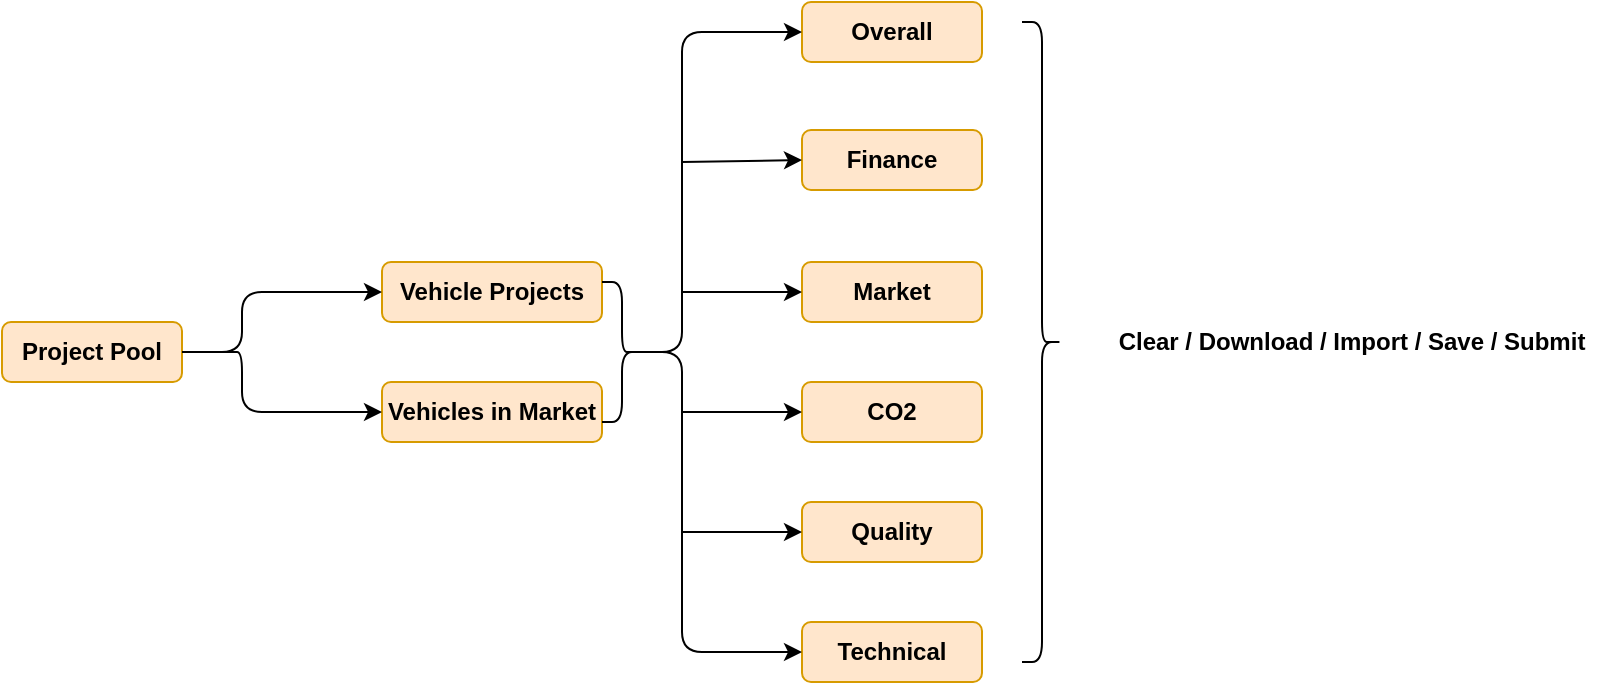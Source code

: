 <mxfile version="13.6.6" type="github">
  <diagram id="n2Vf3eqKdyxLM4GQyHRS" name="Page-1">
    <mxGraphModel dx="1422" dy="741" grid="1" gridSize="10" guides="1" tooltips="1" connect="1" arrows="1" fold="1" page="1" pageScale="1" pageWidth="4681" pageHeight="3300" math="0" shadow="0">
      <root>
        <mxCell id="0" />
        <mxCell id="1" parent="0" />
        <mxCell id="k5MXxjJfHEkBRCnErAjd-1" value="Project Pool" style="rounded=1;whiteSpace=wrap;html=1;fillColor=#ffe6cc;strokeColor=#d79b00;fontStyle=1" vertex="1" parent="1">
          <mxGeometry x="40" y="480" width="90" height="30" as="geometry" />
        </mxCell>
        <mxCell id="k5MXxjJfHEkBRCnErAjd-2" value="Vehicle Projects" style="rounded=1;whiteSpace=wrap;html=1;fillColor=#ffe6cc;strokeColor=#d79b00;fontStyle=1" vertex="1" parent="1">
          <mxGeometry x="230" y="450" width="110" height="30" as="geometry" />
        </mxCell>
        <mxCell id="k5MXxjJfHEkBRCnErAjd-3" value="Vehicles in Market" style="rounded=1;whiteSpace=wrap;html=1;fillColor=#ffe6cc;strokeColor=#d79b00;fontStyle=1" vertex="1" parent="1">
          <mxGeometry x="230" y="510" width="110" height="30" as="geometry" />
        </mxCell>
        <mxCell id="k5MXxjJfHEkBRCnErAjd-5" value="Overall" style="rounded=1;whiteSpace=wrap;html=1;fillColor=#ffe6cc;strokeColor=#d79b00;fontStyle=1" vertex="1" parent="1">
          <mxGeometry x="440" y="320" width="90" height="30" as="geometry" />
        </mxCell>
        <mxCell id="k5MXxjJfHEkBRCnErAjd-6" value="CO2" style="rounded=1;whiteSpace=wrap;html=1;fillColor=#ffe6cc;strokeColor=#d79b00;fontStyle=1" vertex="1" parent="1">
          <mxGeometry x="440" y="510" width="90" height="30" as="geometry" />
        </mxCell>
        <mxCell id="k5MXxjJfHEkBRCnErAjd-7" value="Market" style="rounded=1;whiteSpace=wrap;html=1;fillColor=#ffe6cc;strokeColor=#d79b00;fontStyle=1" vertex="1" parent="1">
          <mxGeometry x="440" y="450" width="90" height="30" as="geometry" />
        </mxCell>
        <mxCell id="k5MXxjJfHEkBRCnErAjd-8" value="Finance" style="rounded=1;whiteSpace=wrap;html=1;fillColor=#ffe6cc;strokeColor=#d79b00;fontStyle=1" vertex="1" parent="1">
          <mxGeometry x="440" y="384" width="90" height="30" as="geometry" />
        </mxCell>
        <mxCell id="k5MXxjJfHEkBRCnErAjd-9" value="Quality" style="rounded=1;whiteSpace=wrap;html=1;fillColor=#ffe6cc;strokeColor=#d79b00;fontStyle=1" vertex="1" parent="1">
          <mxGeometry x="440" y="570" width="90" height="30" as="geometry" />
        </mxCell>
        <mxCell id="k5MXxjJfHEkBRCnErAjd-10" value="Technical" style="rounded=1;whiteSpace=wrap;html=1;fillColor=#ffe6cc;strokeColor=#d79b00;fontStyle=1" vertex="1" parent="1">
          <mxGeometry x="440" y="630" width="90" height="30" as="geometry" />
        </mxCell>
        <mxCell id="k5MXxjJfHEkBRCnErAjd-12" value="" style="endArrow=classic;html=1;exitX=1;exitY=0.5;exitDx=0;exitDy=0;entryX=0;entryY=0.5;entryDx=0;entryDy=0;fontStyle=1" edge="1" parent="1" source="k5MXxjJfHEkBRCnErAjd-1" target="k5MXxjJfHEkBRCnErAjd-3">
          <mxGeometry width="50" height="50" relative="1" as="geometry">
            <mxPoint x="130" y="530" as="sourcePoint" />
            <mxPoint x="180" y="480" as="targetPoint" />
            <Array as="points">
              <mxPoint x="150" y="495" />
              <mxPoint x="160" y="495" />
              <mxPoint x="160" y="525" />
            </Array>
          </mxGeometry>
        </mxCell>
        <mxCell id="k5MXxjJfHEkBRCnErAjd-13" value="" style="endArrow=classic;html=1;exitX=1;exitY=0.5;exitDx=0;exitDy=0;entryX=0;entryY=0.5;entryDx=0;entryDy=0;fontStyle=1" edge="1" parent="1" source="k5MXxjJfHEkBRCnErAjd-1" target="k5MXxjJfHEkBRCnErAjd-2">
          <mxGeometry width="50" height="50" relative="1" as="geometry">
            <mxPoint x="560" y="430" as="sourcePoint" />
            <mxPoint x="610" y="380" as="targetPoint" />
            <Array as="points">
              <mxPoint x="160" y="495" />
              <mxPoint x="160" y="465" />
            </Array>
          </mxGeometry>
        </mxCell>
        <mxCell id="k5MXxjJfHEkBRCnErAjd-14" value="" style="shape=curlyBracket;whiteSpace=wrap;html=1;rounded=1;direction=west;size=0.5;fontStyle=1" vertex="1" parent="1">
          <mxGeometry x="340" y="460" width="20" height="70" as="geometry" />
        </mxCell>
        <mxCell id="k5MXxjJfHEkBRCnErAjd-15" value="" style="endArrow=classic;html=1;exitX=0.1;exitY=0.5;exitDx=0;exitDy=0;exitPerimeter=0;entryX=0;entryY=0.5;entryDx=0;entryDy=0;fontStyle=1" edge="1" parent="1" source="k5MXxjJfHEkBRCnErAjd-14" target="k5MXxjJfHEkBRCnErAjd-5">
          <mxGeometry width="50" height="50" relative="1" as="geometry">
            <mxPoint x="560" y="430" as="sourcePoint" />
            <mxPoint x="610" y="380" as="targetPoint" />
            <Array as="points">
              <mxPoint x="380" y="495" />
              <mxPoint x="380" y="335" />
            </Array>
          </mxGeometry>
        </mxCell>
        <mxCell id="k5MXxjJfHEkBRCnErAjd-16" value="" style="endArrow=classic;html=1;exitX=0.1;exitY=0.5;exitDx=0;exitDy=0;exitPerimeter=0;entryX=0;entryY=0.5;entryDx=0;entryDy=0;fontStyle=1" edge="1" parent="1" source="k5MXxjJfHEkBRCnErAjd-14" target="k5MXxjJfHEkBRCnErAjd-10">
          <mxGeometry width="50" height="50" relative="1" as="geometry">
            <mxPoint x="560" y="430" as="sourcePoint" />
            <mxPoint x="610" y="380" as="targetPoint" />
            <Array as="points">
              <mxPoint x="380" y="495" />
              <mxPoint x="380" y="645" />
            </Array>
          </mxGeometry>
        </mxCell>
        <mxCell id="k5MXxjJfHEkBRCnErAjd-17" value="" style="endArrow=classic;html=1;entryX=0;entryY=0.5;entryDx=0;entryDy=0;fontStyle=1" edge="1" parent="1" target="k5MXxjJfHEkBRCnErAjd-8">
          <mxGeometry width="50" height="50" relative="1" as="geometry">
            <mxPoint x="380" y="400" as="sourcePoint" />
            <mxPoint x="610" y="380" as="targetPoint" />
          </mxGeometry>
        </mxCell>
        <mxCell id="k5MXxjJfHEkBRCnErAjd-18" value="" style="endArrow=classic;html=1;entryX=0;entryY=0.5;entryDx=0;entryDy=0;fontStyle=1" edge="1" parent="1" target="k5MXxjJfHEkBRCnErAjd-7">
          <mxGeometry width="50" height="50" relative="1" as="geometry">
            <mxPoint x="380" y="465" as="sourcePoint" />
            <mxPoint x="610" y="380" as="targetPoint" />
          </mxGeometry>
        </mxCell>
        <mxCell id="k5MXxjJfHEkBRCnErAjd-19" value="" style="endArrow=classic;html=1;entryX=0;entryY=0.5;entryDx=0;entryDy=0;fontStyle=1" edge="1" parent="1" target="k5MXxjJfHEkBRCnErAjd-6">
          <mxGeometry width="50" height="50" relative="1" as="geometry">
            <mxPoint x="380" y="525" as="sourcePoint" />
            <mxPoint x="610" y="380" as="targetPoint" />
          </mxGeometry>
        </mxCell>
        <mxCell id="k5MXxjJfHEkBRCnErAjd-20" value="" style="endArrow=classic;html=1;entryX=0;entryY=0.5;entryDx=0;entryDy=0;fontStyle=1" edge="1" parent="1" target="k5MXxjJfHEkBRCnErAjd-9">
          <mxGeometry width="50" height="50" relative="1" as="geometry">
            <mxPoint x="380" y="585" as="sourcePoint" />
            <mxPoint x="610" y="380" as="targetPoint" />
          </mxGeometry>
        </mxCell>
        <mxCell id="k5MXxjJfHEkBRCnErAjd-21" value="" style="shape=curlyBracket;whiteSpace=wrap;html=1;rounded=1;direction=west;size=0.5;fontStyle=1" vertex="1" parent="1">
          <mxGeometry x="550" y="330" width="20" height="320" as="geometry" />
        </mxCell>
        <mxCell id="k5MXxjJfHEkBRCnErAjd-22" value="Clear / Download / Import / Save / Submit" style="text;html=1;strokeColor=none;fillColor=none;align=center;verticalAlign=middle;whiteSpace=wrap;rounded=0;fontStyle=1" vertex="1" parent="1">
          <mxGeometry x="590" y="480" width="250" height="20" as="geometry" />
        </mxCell>
      </root>
    </mxGraphModel>
  </diagram>
</mxfile>
